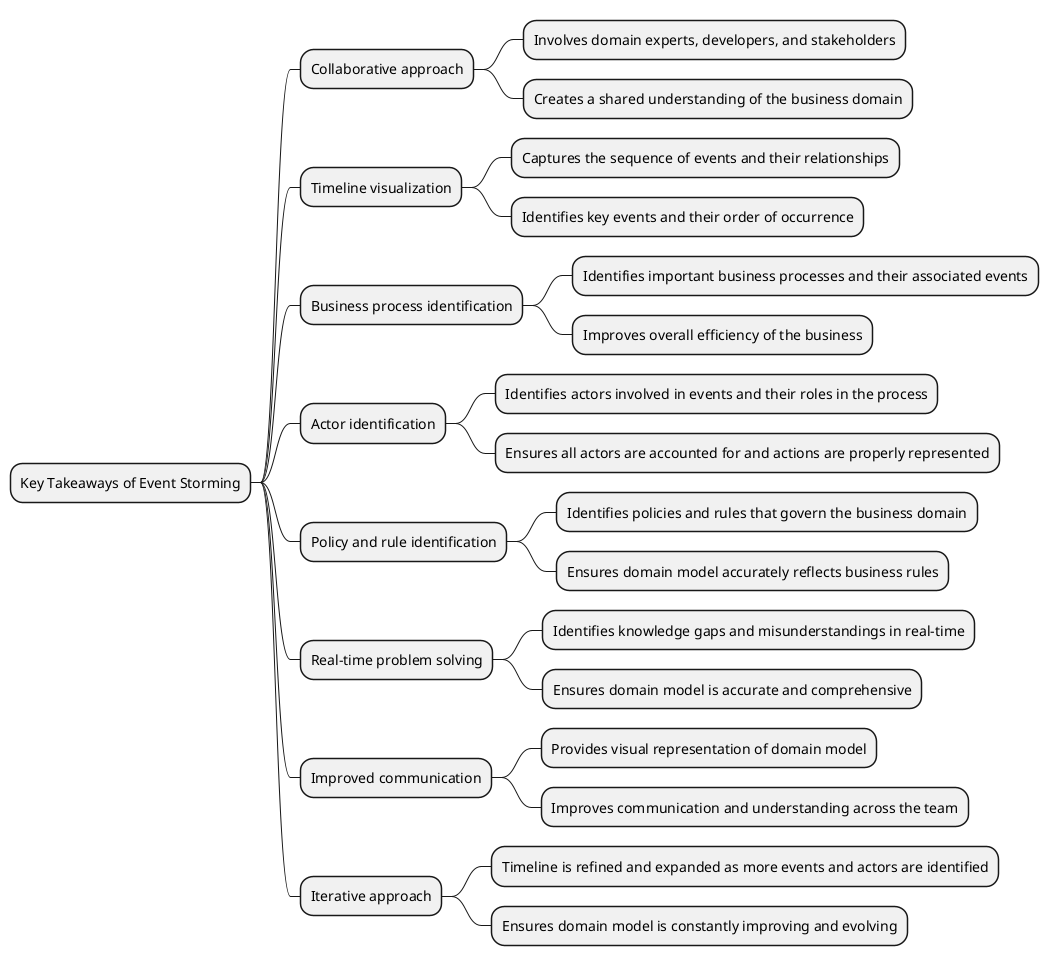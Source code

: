@startmindmap
* Key Takeaways of Event Storming
** Collaborative approach
*** Involves domain experts, developers, and stakeholders
*** Creates a shared understanding of the business domain
** Timeline visualization
*** Captures the sequence of events and their relationships
*** Identifies key events and their order of occurrence
** Business process identification
*** Identifies important business processes and their associated events
*** Improves overall efficiency of the business
** Actor identification
*** Identifies actors involved in events and their roles in the process
*** Ensures all actors are accounted for and actions are properly represented
** Policy and rule identification
*** Identifies policies and rules that govern the business domain
*** Ensures domain model accurately reflects business rules
** Real-time problem solving
*** Identifies knowledge gaps and misunderstandings in real-time
*** Ensures domain model is accurate and comprehensive
** Improved communication
*** Provides visual representation of domain model
*** Improves communication and understanding across the team
** Iterative approach
*** Timeline is refined and expanded as more events and actors are identified
*** Ensures domain model is constantly improving and evolving
@endmindmap
